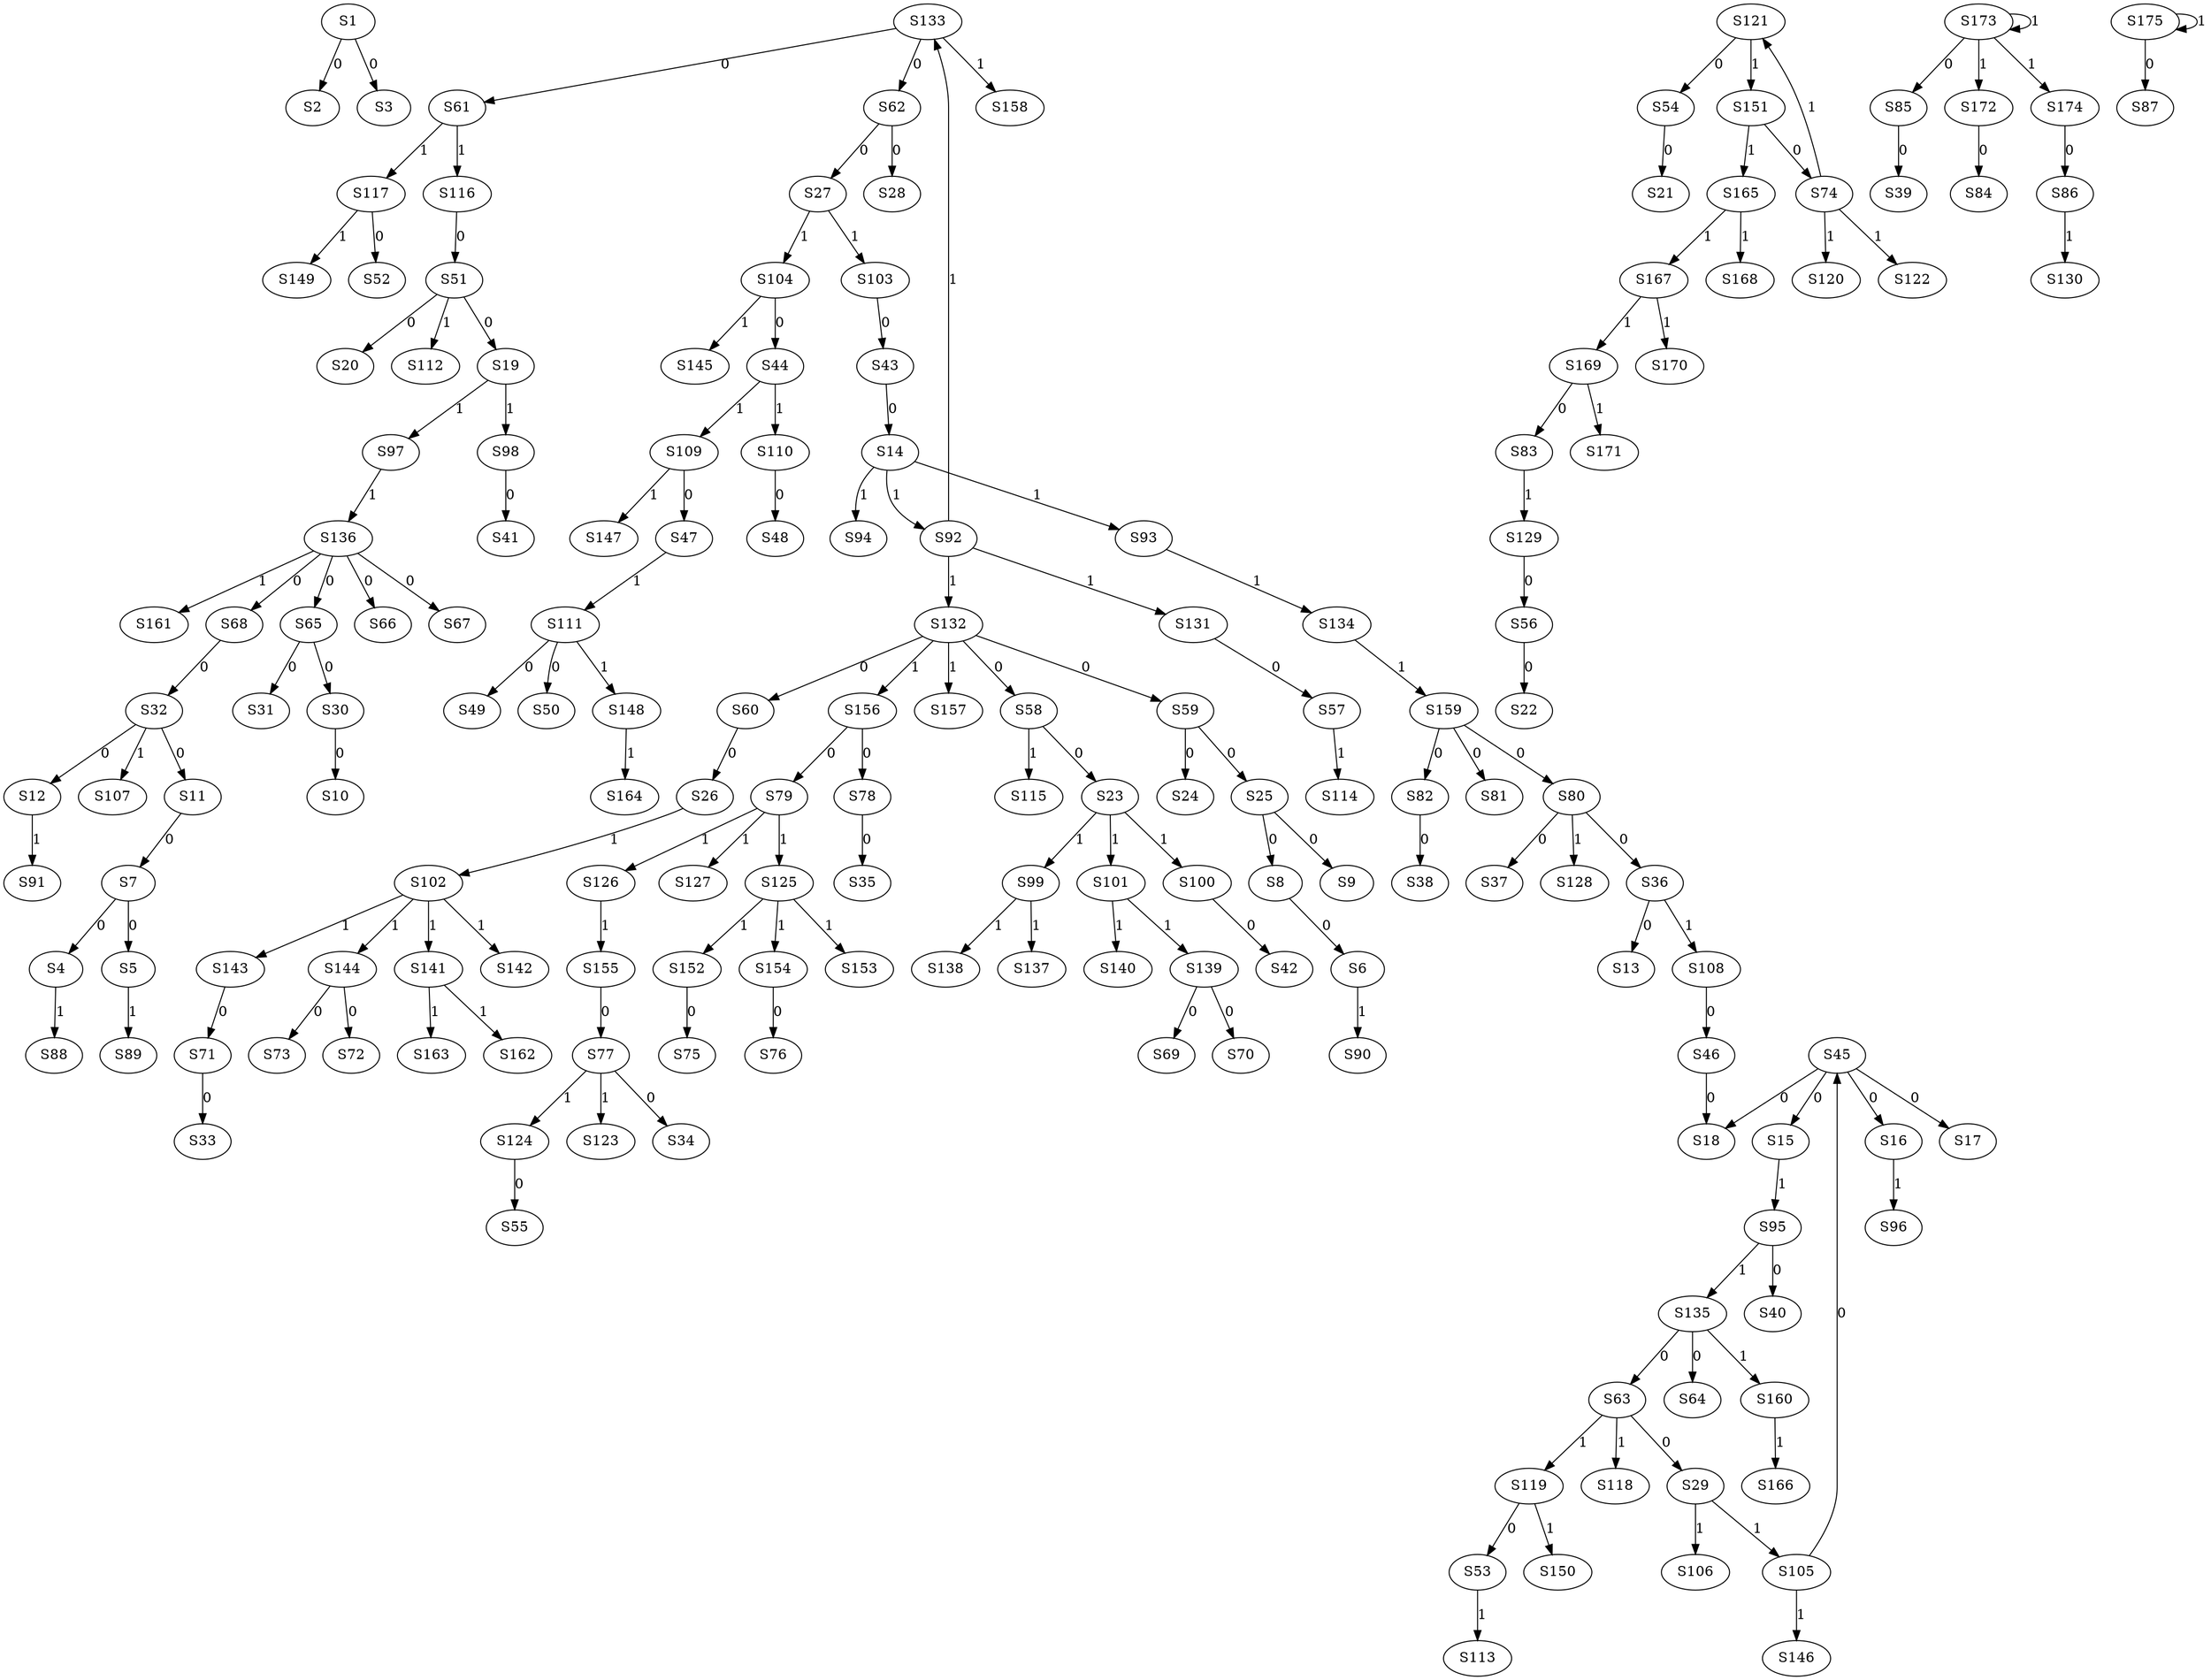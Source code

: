 strict digraph {
	S1 -> S2 [ label = 0 ];
	S1 -> S3 [ label = 0 ];
	S7 -> S4 [ label = 0 ];
	S7 -> S5 [ label = 0 ];
	S8 -> S6 [ label = 0 ];
	S11 -> S7 [ label = 0 ];
	S25 -> S8 [ label = 0 ];
	S25 -> S9 [ label = 0 ];
	S30 -> S10 [ label = 0 ];
	S32 -> S11 [ label = 0 ];
	S32 -> S12 [ label = 0 ];
	S36 -> S13 [ label = 0 ];
	S43 -> S14 [ label = 0 ];
	S45 -> S15 [ label = 0 ];
	S45 -> S16 [ label = 0 ];
	S45 -> S17 [ label = 0 ];
	S45 -> S18 [ label = 0 ];
	S51 -> S19 [ label = 0 ];
	S51 -> S20 [ label = 0 ];
	S54 -> S21 [ label = 0 ];
	S56 -> S22 [ label = 0 ];
	S58 -> S23 [ label = 0 ];
	S59 -> S24 [ label = 0 ];
	S59 -> S25 [ label = 0 ];
	S60 -> S26 [ label = 0 ];
	S62 -> S27 [ label = 0 ];
	S62 -> S28 [ label = 0 ];
	S63 -> S29 [ label = 0 ];
	S65 -> S30 [ label = 0 ];
	S65 -> S31 [ label = 0 ];
	S68 -> S32 [ label = 0 ];
	S71 -> S33 [ label = 0 ];
	S77 -> S34 [ label = 0 ];
	S78 -> S35 [ label = 0 ];
	S80 -> S36 [ label = 0 ];
	S80 -> S37 [ label = 0 ];
	S82 -> S38 [ label = 0 ];
	S85 -> S39 [ label = 0 ];
	S95 -> S40 [ label = 0 ];
	S98 -> S41 [ label = 0 ];
	S100 -> S42 [ label = 0 ];
	S103 -> S43 [ label = 0 ];
	S104 -> S44 [ label = 0 ];
	S105 -> S45 [ label = 0 ];
	S108 -> S46 [ label = 0 ];
	S109 -> S47 [ label = 0 ];
	S110 -> S48 [ label = 0 ];
	S111 -> S49 [ label = 0 ];
	S111 -> S50 [ label = 0 ];
	S116 -> S51 [ label = 0 ];
	S117 -> S52 [ label = 0 ];
	S119 -> S53 [ label = 0 ];
	S121 -> S54 [ label = 0 ];
	S124 -> S55 [ label = 0 ];
	S129 -> S56 [ label = 0 ];
	S131 -> S57 [ label = 0 ];
	S132 -> S58 [ label = 0 ];
	S132 -> S59 [ label = 0 ];
	S132 -> S60 [ label = 0 ];
	S133 -> S61 [ label = 0 ];
	S133 -> S62 [ label = 0 ];
	S135 -> S63 [ label = 0 ];
	S135 -> S64 [ label = 0 ];
	S136 -> S65 [ label = 0 ];
	S136 -> S66 [ label = 0 ];
	S136 -> S67 [ label = 0 ];
	S136 -> S68 [ label = 0 ];
	S139 -> S69 [ label = 0 ];
	S139 -> S70 [ label = 0 ];
	S143 -> S71 [ label = 0 ];
	S144 -> S72 [ label = 0 ];
	S144 -> S73 [ label = 0 ];
	S151 -> S74 [ label = 0 ];
	S152 -> S75 [ label = 0 ];
	S154 -> S76 [ label = 0 ];
	S155 -> S77 [ label = 0 ];
	S156 -> S78 [ label = 0 ];
	S156 -> S79 [ label = 0 ];
	S159 -> S80 [ label = 0 ];
	S159 -> S81 [ label = 0 ];
	S159 -> S82 [ label = 0 ];
	S169 -> S83 [ label = 0 ];
	S172 -> S84 [ label = 0 ];
	S173 -> S85 [ label = 0 ];
	S174 -> S86 [ label = 0 ];
	S175 -> S87 [ label = 0 ];
	S4 -> S88 [ label = 1 ];
	S5 -> S89 [ label = 1 ];
	S6 -> S90 [ label = 1 ];
	S12 -> S91 [ label = 1 ];
	S14 -> S92 [ label = 1 ];
	S14 -> S93 [ label = 1 ];
	S14 -> S94 [ label = 1 ];
	S15 -> S95 [ label = 1 ];
	S16 -> S96 [ label = 1 ];
	S19 -> S97 [ label = 1 ];
	S19 -> S98 [ label = 1 ];
	S23 -> S99 [ label = 1 ];
	S23 -> S100 [ label = 1 ];
	S23 -> S101 [ label = 1 ];
	S26 -> S102 [ label = 1 ];
	S27 -> S103 [ label = 1 ];
	S27 -> S104 [ label = 1 ];
	S29 -> S105 [ label = 1 ];
	S29 -> S106 [ label = 1 ];
	S32 -> S107 [ label = 1 ];
	S36 -> S108 [ label = 1 ];
	S44 -> S109 [ label = 1 ];
	S44 -> S110 [ label = 1 ];
	S47 -> S111 [ label = 1 ];
	S51 -> S112 [ label = 1 ];
	S53 -> S113 [ label = 1 ];
	S57 -> S114 [ label = 1 ];
	S58 -> S115 [ label = 1 ];
	S61 -> S116 [ label = 1 ];
	S61 -> S117 [ label = 1 ];
	S63 -> S118 [ label = 1 ];
	S63 -> S119 [ label = 1 ];
	S74 -> S120 [ label = 1 ];
	S74 -> S121 [ label = 1 ];
	S74 -> S122 [ label = 1 ];
	S77 -> S123 [ label = 1 ];
	S77 -> S124 [ label = 1 ];
	S79 -> S125 [ label = 1 ];
	S79 -> S126 [ label = 1 ];
	S79 -> S127 [ label = 1 ];
	S80 -> S128 [ label = 1 ];
	S83 -> S129 [ label = 1 ];
	S86 -> S130 [ label = 1 ];
	S92 -> S131 [ label = 1 ];
	S92 -> S132 [ label = 1 ];
	S92 -> S133 [ label = 1 ];
	S93 -> S134 [ label = 1 ];
	S95 -> S135 [ label = 1 ];
	S97 -> S136 [ label = 1 ];
	S99 -> S137 [ label = 1 ];
	S99 -> S138 [ label = 1 ];
	S101 -> S139 [ label = 1 ];
	S101 -> S140 [ label = 1 ];
	S102 -> S141 [ label = 1 ];
	S102 -> S142 [ label = 1 ];
	S102 -> S143 [ label = 1 ];
	S102 -> S144 [ label = 1 ];
	S104 -> S145 [ label = 1 ];
	S105 -> S146 [ label = 1 ];
	S109 -> S147 [ label = 1 ];
	S111 -> S148 [ label = 1 ];
	S117 -> S149 [ label = 1 ];
	S119 -> S150 [ label = 1 ];
	S121 -> S151 [ label = 1 ];
	S125 -> S152 [ label = 1 ];
	S125 -> S153 [ label = 1 ];
	S125 -> S154 [ label = 1 ];
	S126 -> S155 [ label = 1 ];
	S132 -> S156 [ label = 1 ];
	S132 -> S157 [ label = 1 ];
	S133 -> S158 [ label = 1 ];
	S134 -> S159 [ label = 1 ];
	S135 -> S160 [ label = 1 ];
	S136 -> S161 [ label = 1 ];
	S141 -> S162 [ label = 1 ];
	S141 -> S163 [ label = 1 ];
	S148 -> S164 [ label = 1 ];
	S151 -> S165 [ label = 1 ];
	S160 -> S166 [ label = 1 ];
	S165 -> S167 [ label = 1 ];
	S165 -> S168 [ label = 1 ];
	S167 -> S169 [ label = 1 ];
	S167 -> S170 [ label = 1 ];
	S169 -> S171 [ label = 1 ];
	S173 -> S172 [ label = 1 ];
	S173 -> S173 [ label = 1 ];
	S173 -> S174 [ label = 1 ];
	S175 -> S175 [ label = 1 ];
	S46 -> S18 [ label = 0 ];
}
